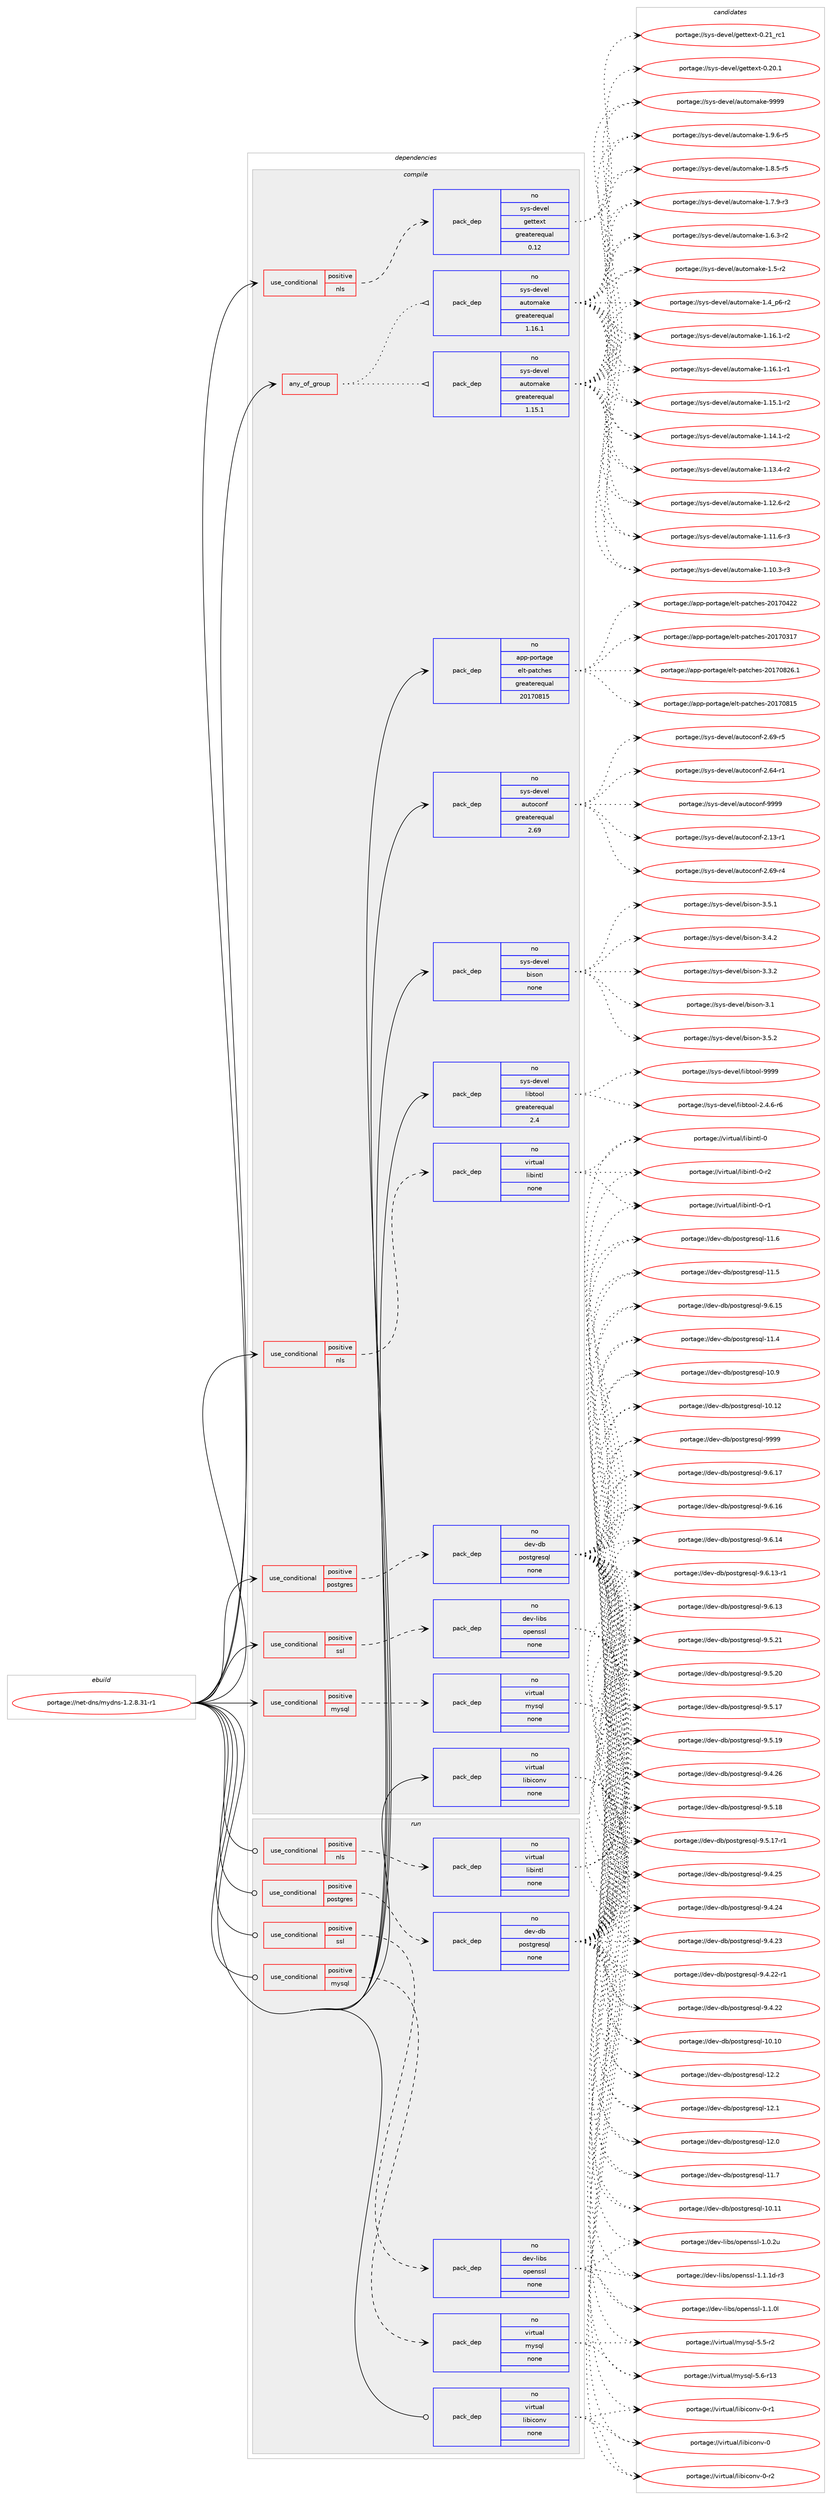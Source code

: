 digraph prolog {

# *************
# Graph options
# *************

newrank=true;
concentrate=true;
compound=true;
graph [rankdir=LR,fontname=Helvetica,fontsize=10,ranksep=1.5];#, ranksep=2.5, nodesep=0.2];
edge  [arrowhead=vee];
node  [fontname=Helvetica,fontsize=10];

# **********
# The ebuild
# **********

subgraph cluster_leftcol {
color=gray;
rank=same;
label=<<i>ebuild</i>>;
id [label="portage://net-dns/mydns-1.2.8.31-r1", color=red, width=4, href="../net-dns/mydns-1.2.8.31-r1.svg"];
}

# ****************
# The dependencies
# ****************

subgraph cluster_midcol {
color=gray;
label=<<i>dependencies</i>>;
subgraph cluster_compile {
fillcolor="#eeeeee";
style=filled;
label=<<i>compile</i>>;
subgraph any2191 {
dependency135390 [label=<<TABLE BORDER="0" CELLBORDER="1" CELLSPACING="0" CELLPADDING="4"><TR><TD CELLPADDING="10">any_of_group</TD></TR></TABLE>>, shape=none, color=red];subgraph pack103457 {
dependency135391 [label=<<TABLE BORDER="0" CELLBORDER="1" CELLSPACING="0" CELLPADDING="4" WIDTH="220"><TR><TD ROWSPAN="6" CELLPADDING="30">pack_dep</TD></TR><TR><TD WIDTH="110">no</TD></TR><TR><TD>sys-devel</TD></TR><TR><TD>automake</TD></TR><TR><TD>greaterequal</TD></TR><TR><TD>1.16.1</TD></TR></TABLE>>, shape=none, color=blue];
}
dependency135390:e -> dependency135391:w [weight=20,style="dotted",arrowhead="oinv"];
subgraph pack103458 {
dependency135392 [label=<<TABLE BORDER="0" CELLBORDER="1" CELLSPACING="0" CELLPADDING="4" WIDTH="220"><TR><TD ROWSPAN="6" CELLPADDING="30">pack_dep</TD></TR><TR><TD WIDTH="110">no</TD></TR><TR><TD>sys-devel</TD></TR><TR><TD>automake</TD></TR><TR><TD>greaterequal</TD></TR><TR><TD>1.15.1</TD></TR></TABLE>>, shape=none, color=blue];
}
dependency135390:e -> dependency135392:w [weight=20,style="dotted",arrowhead="oinv"];
}
id:e -> dependency135390:w [weight=20,style="solid",arrowhead="vee"];
subgraph cond29615 {
dependency135393 [label=<<TABLE BORDER="0" CELLBORDER="1" CELLSPACING="0" CELLPADDING="4"><TR><TD ROWSPAN="3" CELLPADDING="10">use_conditional</TD></TR><TR><TD>positive</TD></TR><TR><TD>mysql</TD></TR></TABLE>>, shape=none, color=red];
subgraph pack103459 {
dependency135394 [label=<<TABLE BORDER="0" CELLBORDER="1" CELLSPACING="0" CELLPADDING="4" WIDTH="220"><TR><TD ROWSPAN="6" CELLPADDING="30">pack_dep</TD></TR><TR><TD WIDTH="110">no</TD></TR><TR><TD>virtual</TD></TR><TR><TD>mysql</TD></TR><TR><TD>none</TD></TR><TR><TD></TD></TR></TABLE>>, shape=none, color=blue];
}
dependency135393:e -> dependency135394:w [weight=20,style="dashed",arrowhead="vee"];
}
id:e -> dependency135393:w [weight=20,style="solid",arrowhead="vee"];
subgraph cond29616 {
dependency135395 [label=<<TABLE BORDER="0" CELLBORDER="1" CELLSPACING="0" CELLPADDING="4"><TR><TD ROWSPAN="3" CELLPADDING="10">use_conditional</TD></TR><TR><TD>positive</TD></TR><TR><TD>nls</TD></TR></TABLE>>, shape=none, color=red];
subgraph pack103460 {
dependency135396 [label=<<TABLE BORDER="0" CELLBORDER="1" CELLSPACING="0" CELLPADDING="4" WIDTH="220"><TR><TD ROWSPAN="6" CELLPADDING="30">pack_dep</TD></TR><TR><TD WIDTH="110">no</TD></TR><TR><TD>sys-devel</TD></TR><TR><TD>gettext</TD></TR><TR><TD>greaterequal</TD></TR><TR><TD>0.12</TD></TR></TABLE>>, shape=none, color=blue];
}
dependency135395:e -> dependency135396:w [weight=20,style="dashed",arrowhead="vee"];
}
id:e -> dependency135395:w [weight=20,style="solid",arrowhead="vee"];
subgraph cond29617 {
dependency135397 [label=<<TABLE BORDER="0" CELLBORDER="1" CELLSPACING="0" CELLPADDING="4"><TR><TD ROWSPAN="3" CELLPADDING="10">use_conditional</TD></TR><TR><TD>positive</TD></TR><TR><TD>nls</TD></TR></TABLE>>, shape=none, color=red];
subgraph pack103461 {
dependency135398 [label=<<TABLE BORDER="0" CELLBORDER="1" CELLSPACING="0" CELLPADDING="4" WIDTH="220"><TR><TD ROWSPAN="6" CELLPADDING="30">pack_dep</TD></TR><TR><TD WIDTH="110">no</TD></TR><TR><TD>virtual</TD></TR><TR><TD>libintl</TD></TR><TR><TD>none</TD></TR><TR><TD></TD></TR></TABLE>>, shape=none, color=blue];
}
dependency135397:e -> dependency135398:w [weight=20,style="dashed",arrowhead="vee"];
}
id:e -> dependency135397:w [weight=20,style="solid",arrowhead="vee"];
subgraph cond29618 {
dependency135399 [label=<<TABLE BORDER="0" CELLBORDER="1" CELLSPACING="0" CELLPADDING="4"><TR><TD ROWSPAN="3" CELLPADDING="10">use_conditional</TD></TR><TR><TD>positive</TD></TR><TR><TD>postgres</TD></TR></TABLE>>, shape=none, color=red];
subgraph pack103462 {
dependency135400 [label=<<TABLE BORDER="0" CELLBORDER="1" CELLSPACING="0" CELLPADDING="4" WIDTH="220"><TR><TD ROWSPAN="6" CELLPADDING="30">pack_dep</TD></TR><TR><TD WIDTH="110">no</TD></TR><TR><TD>dev-db</TD></TR><TR><TD>postgresql</TD></TR><TR><TD>none</TD></TR><TR><TD></TD></TR></TABLE>>, shape=none, color=blue];
}
dependency135399:e -> dependency135400:w [weight=20,style="dashed",arrowhead="vee"];
}
id:e -> dependency135399:w [weight=20,style="solid",arrowhead="vee"];
subgraph cond29619 {
dependency135401 [label=<<TABLE BORDER="0" CELLBORDER="1" CELLSPACING="0" CELLPADDING="4"><TR><TD ROWSPAN="3" CELLPADDING="10">use_conditional</TD></TR><TR><TD>positive</TD></TR><TR><TD>ssl</TD></TR></TABLE>>, shape=none, color=red];
subgraph pack103463 {
dependency135402 [label=<<TABLE BORDER="0" CELLBORDER="1" CELLSPACING="0" CELLPADDING="4" WIDTH="220"><TR><TD ROWSPAN="6" CELLPADDING="30">pack_dep</TD></TR><TR><TD WIDTH="110">no</TD></TR><TR><TD>dev-libs</TD></TR><TR><TD>openssl</TD></TR><TR><TD>none</TD></TR><TR><TD></TD></TR></TABLE>>, shape=none, color=blue];
}
dependency135401:e -> dependency135402:w [weight=20,style="dashed",arrowhead="vee"];
}
id:e -> dependency135401:w [weight=20,style="solid",arrowhead="vee"];
subgraph pack103464 {
dependency135403 [label=<<TABLE BORDER="0" CELLBORDER="1" CELLSPACING="0" CELLPADDING="4" WIDTH="220"><TR><TD ROWSPAN="6" CELLPADDING="30">pack_dep</TD></TR><TR><TD WIDTH="110">no</TD></TR><TR><TD>app-portage</TD></TR><TR><TD>elt-patches</TD></TR><TR><TD>greaterequal</TD></TR><TR><TD>20170815</TD></TR></TABLE>>, shape=none, color=blue];
}
id:e -> dependency135403:w [weight=20,style="solid",arrowhead="vee"];
subgraph pack103465 {
dependency135404 [label=<<TABLE BORDER="0" CELLBORDER="1" CELLSPACING="0" CELLPADDING="4" WIDTH="220"><TR><TD ROWSPAN="6" CELLPADDING="30">pack_dep</TD></TR><TR><TD WIDTH="110">no</TD></TR><TR><TD>sys-devel</TD></TR><TR><TD>autoconf</TD></TR><TR><TD>greaterequal</TD></TR><TR><TD>2.69</TD></TR></TABLE>>, shape=none, color=blue];
}
id:e -> dependency135404:w [weight=20,style="solid",arrowhead="vee"];
subgraph pack103466 {
dependency135405 [label=<<TABLE BORDER="0" CELLBORDER="1" CELLSPACING="0" CELLPADDING="4" WIDTH="220"><TR><TD ROWSPAN="6" CELLPADDING="30">pack_dep</TD></TR><TR><TD WIDTH="110">no</TD></TR><TR><TD>sys-devel</TD></TR><TR><TD>bison</TD></TR><TR><TD>none</TD></TR><TR><TD></TD></TR></TABLE>>, shape=none, color=blue];
}
id:e -> dependency135405:w [weight=20,style="solid",arrowhead="vee"];
subgraph pack103467 {
dependency135406 [label=<<TABLE BORDER="0" CELLBORDER="1" CELLSPACING="0" CELLPADDING="4" WIDTH="220"><TR><TD ROWSPAN="6" CELLPADDING="30">pack_dep</TD></TR><TR><TD WIDTH="110">no</TD></TR><TR><TD>sys-devel</TD></TR><TR><TD>libtool</TD></TR><TR><TD>greaterequal</TD></TR><TR><TD>2.4</TD></TR></TABLE>>, shape=none, color=blue];
}
id:e -> dependency135406:w [weight=20,style="solid",arrowhead="vee"];
subgraph pack103468 {
dependency135407 [label=<<TABLE BORDER="0" CELLBORDER="1" CELLSPACING="0" CELLPADDING="4" WIDTH="220"><TR><TD ROWSPAN="6" CELLPADDING="30">pack_dep</TD></TR><TR><TD WIDTH="110">no</TD></TR><TR><TD>virtual</TD></TR><TR><TD>libiconv</TD></TR><TR><TD>none</TD></TR><TR><TD></TD></TR></TABLE>>, shape=none, color=blue];
}
id:e -> dependency135407:w [weight=20,style="solid",arrowhead="vee"];
}
subgraph cluster_compileandrun {
fillcolor="#eeeeee";
style=filled;
label=<<i>compile and run</i>>;
}
subgraph cluster_run {
fillcolor="#eeeeee";
style=filled;
label=<<i>run</i>>;
subgraph cond29620 {
dependency135408 [label=<<TABLE BORDER="0" CELLBORDER="1" CELLSPACING="0" CELLPADDING="4"><TR><TD ROWSPAN="3" CELLPADDING="10">use_conditional</TD></TR><TR><TD>positive</TD></TR><TR><TD>mysql</TD></TR></TABLE>>, shape=none, color=red];
subgraph pack103469 {
dependency135409 [label=<<TABLE BORDER="0" CELLBORDER="1" CELLSPACING="0" CELLPADDING="4" WIDTH="220"><TR><TD ROWSPAN="6" CELLPADDING="30">pack_dep</TD></TR><TR><TD WIDTH="110">no</TD></TR><TR><TD>virtual</TD></TR><TR><TD>mysql</TD></TR><TR><TD>none</TD></TR><TR><TD></TD></TR></TABLE>>, shape=none, color=blue];
}
dependency135408:e -> dependency135409:w [weight=20,style="dashed",arrowhead="vee"];
}
id:e -> dependency135408:w [weight=20,style="solid",arrowhead="odot"];
subgraph cond29621 {
dependency135410 [label=<<TABLE BORDER="0" CELLBORDER="1" CELLSPACING="0" CELLPADDING="4"><TR><TD ROWSPAN="3" CELLPADDING="10">use_conditional</TD></TR><TR><TD>positive</TD></TR><TR><TD>nls</TD></TR></TABLE>>, shape=none, color=red];
subgraph pack103470 {
dependency135411 [label=<<TABLE BORDER="0" CELLBORDER="1" CELLSPACING="0" CELLPADDING="4" WIDTH="220"><TR><TD ROWSPAN="6" CELLPADDING="30">pack_dep</TD></TR><TR><TD WIDTH="110">no</TD></TR><TR><TD>virtual</TD></TR><TR><TD>libintl</TD></TR><TR><TD>none</TD></TR><TR><TD></TD></TR></TABLE>>, shape=none, color=blue];
}
dependency135410:e -> dependency135411:w [weight=20,style="dashed",arrowhead="vee"];
}
id:e -> dependency135410:w [weight=20,style="solid",arrowhead="odot"];
subgraph cond29622 {
dependency135412 [label=<<TABLE BORDER="0" CELLBORDER="1" CELLSPACING="0" CELLPADDING="4"><TR><TD ROWSPAN="3" CELLPADDING="10">use_conditional</TD></TR><TR><TD>positive</TD></TR><TR><TD>postgres</TD></TR></TABLE>>, shape=none, color=red];
subgraph pack103471 {
dependency135413 [label=<<TABLE BORDER="0" CELLBORDER="1" CELLSPACING="0" CELLPADDING="4" WIDTH="220"><TR><TD ROWSPAN="6" CELLPADDING="30">pack_dep</TD></TR><TR><TD WIDTH="110">no</TD></TR><TR><TD>dev-db</TD></TR><TR><TD>postgresql</TD></TR><TR><TD>none</TD></TR><TR><TD></TD></TR></TABLE>>, shape=none, color=blue];
}
dependency135412:e -> dependency135413:w [weight=20,style="dashed",arrowhead="vee"];
}
id:e -> dependency135412:w [weight=20,style="solid",arrowhead="odot"];
subgraph cond29623 {
dependency135414 [label=<<TABLE BORDER="0" CELLBORDER="1" CELLSPACING="0" CELLPADDING="4"><TR><TD ROWSPAN="3" CELLPADDING="10">use_conditional</TD></TR><TR><TD>positive</TD></TR><TR><TD>ssl</TD></TR></TABLE>>, shape=none, color=red];
subgraph pack103472 {
dependency135415 [label=<<TABLE BORDER="0" CELLBORDER="1" CELLSPACING="0" CELLPADDING="4" WIDTH="220"><TR><TD ROWSPAN="6" CELLPADDING="30">pack_dep</TD></TR><TR><TD WIDTH="110">no</TD></TR><TR><TD>dev-libs</TD></TR><TR><TD>openssl</TD></TR><TR><TD>none</TD></TR><TR><TD></TD></TR></TABLE>>, shape=none, color=blue];
}
dependency135414:e -> dependency135415:w [weight=20,style="dashed",arrowhead="vee"];
}
id:e -> dependency135414:w [weight=20,style="solid",arrowhead="odot"];
subgraph pack103473 {
dependency135416 [label=<<TABLE BORDER="0" CELLBORDER="1" CELLSPACING="0" CELLPADDING="4" WIDTH="220"><TR><TD ROWSPAN="6" CELLPADDING="30">pack_dep</TD></TR><TR><TD WIDTH="110">no</TD></TR><TR><TD>virtual</TD></TR><TR><TD>libiconv</TD></TR><TR><TD>none</TD></TR><TR><TD></TD></TR></TABLE>>, shape=none, color=blue];
}
id:e -> dependency135416:w [weight=20,style="solid",arrowhead="odot"];
}
}

# **************
# The candidates
# **************

subgraph cluster_choices {
rank=same;
color=gray;
label=<<i>candidates</i>>;

subgraph choice103457 {
color=black;
nodesep=1;
choice115121115451001011181011084797117116111109971071014557575757 [label="portage://sys-devel/automake-9999", color=red, width=4,href="../sys-devel/automake-9999.svg"];
choice115121115451001011181011084797117116111109971071014549465746544511453 [label="portage://sys-devel/automake-1.9.6-r5", color=red, width=4,href="../sys-devel/automake-1.9.6-r5.svg"];
choice115121115451001011181011084797117116111109971071014549465646534511453 [label="portage://sys-devel/automake-1.8.5-r5", color=red, width=4,href="../sys-devel/automake-1.8.5-r5.svg"];
choice115121115451001011181011084797117116111109971071014549465546574511451 [label="portage://sys-devel/automake-1.7.9-r3", color=red, width=4,href="../sys-devel/automake-1.7.9-r3.svg"];
choice115121115451001011181011084797117116111109971071014549465446514511450 [label="portage://sys-devel/automake-1.6.3-r2", color=red, width=4,href="../sys-devel/automake-1.6.3-r2.svg"];
choice11512111545100101118101108479711711611110997107101454946534511450 [label="portage://sys-devel/automake-1.5-r2", color=red, width=4,href="../sys-devel/automake-1.5-r2.svg"];
choice115121115451001011181011084797117116111109971071014549465295112544511450 [label="portage://sys-devel/automake-1.4_p6-r2", color=red, width=4,href="../sys-devel/automake-1.4_p6-r2.svg"];
choice11512111545100101118101108479711711611110997107101454946495446494511450 [label="portage://sys-devel/automake-1.16.1-r2", color=red, width=4,href="../sys-devel/automake-1.16.1-r2.svg"];
choice11512111545100101118101108479711711611110997107101454946495446494511449 [label="portage://sys-devel/automake-1.16.1-r1", color=red, width=4,href="../sys-devel/automake-1.16.1-r1.svg"];
choice11512111545100101118101108479711711611110997107101454946495346494511450 [label="portage://sys-devel/automake-1.15.1-r2", color=red, width=4,href="../sys-devel/automake-1.15.1-r2.svg"];
choice11512111545100101118101108479711711611110997107101454946495246494511450 [label="portage://sys-devel/automake-1.14.1-r2", color=red, width=4,href="../sys-devel/automake-1.14.1-r2.svg"];
choice11512111545100101118101108479711711611110997107101454946495146524511450 [label="portage://sys-devel/automake-1.13.4-r2", color=red, width=4,href="../sys-devel/automake-1.13.4-r2.svg"];
choice11512111545100101118101108479711711611110997107101454946495046544511450 [label="portage://sys-devel/automake-1.12.6-r2", color=red, width=4,href="../sys-devel/automake-1.12.6-r2.svg"];
choice11512111545100101118101108479711711611110997107101454946494946544511451 [label="portage://sys-devel/automake-1.11.6-r3", color=red, width=4,href="../sys-devel/automake-1.11.6-r3.svg"];
choice11512111545100101118101108479711711611110997107101454946494846514511451 [label="portage://sys-devel/automake-1.10.3-r3", color=red, width=4,href="../sys-devel/automake-1.10.3-r3.svg"];
dependency135391:e -> choice115121115451001011181011084797117116111109971071014557575757:w [style=dotted,weight="100"];
dependency135391:e -> choice115121115451001011181011084797117116111109971071014549465746544511453:w [style=dotted,weight="100"];
dependency135391:e -> choice115121115451001011181011084797117116111109971071014549465646534511453:w [style=dotted,weight="100"];
dependency135391:e -> choice115121115451001011181011084797117116111109971071014549465546574511451:w [style=dotted,weight="100"];
dependency135391:e -> choice115121115451001011181011084797117116111109971071014549465446514511450:w [style=dotted,weight="100"];
dependency135391:e -> choice11512111545100101118101108479711711611110997107101454946534511450:w [style=dotted,weight="100"];
dependency135391:e -> choice115121115451001011181011084797117116111109971071014549465295112544511450:w [style=dotted,weight="100"];
dependency135391:e -> choice11512111545100101118101108479711711611110997107101454946495446494511450:w [style=dotted,weight="100"];
dependency135391:e -> choice11512111545100101118101108479711711611110997107101454946495446494511449:w [style=dotted,weight="100"];
dependency135391:e -> choice11512111545100101118101108479711711611110997107101454946495346494511450:w [style=dotted,weight="100"];
dependency135391:e -> choice11512111545100101118101108479711711611110997107101454946495246494511450:w [style=dotted,weight="100"];
dependency135391:e -> choice11512111545100101118101108479711711611110997107101454946495146524511450:w [style=dotted,weight="100"];
dependency135391:e -> choice11512111545100101118101108479711711611110997107101454946495046544511450:w [style=dotted,weight="100"];
dependency135391:e -> choice11512111545100101118101108479711711611110997107101454946494946544511451:w [style=dotted,weight="100"];
dependency135391:e -> choice11512111545100101118101108479711711611110997107101454946494846514511451:w [style=dotted,weight="100"];
}
subgraph choice103458 {
color=black;
nodesep=1;
choice115121115451001011181011084797117116111109971071014557575757 [label="portage://sys-devel/automake-9999", color=red, width=4,href="../sys-devel/automake-9999.svg"];
choice115121115451001011181011084797117116111109971071014549465746544511453 [label="portage://sys-devel/automake-1.9.6-r5", color=red, width=4,href="../sys-devel/automake-1.9.6-r5.svg"];
choice115121115451001011181011084797117116111109971071014549465646534511453 [label="portage://sys-devel/automake-1.8.5-r5", color=red, width=4,href="../sys-devel/automake-1.8.5-r5.svg"];
choice115121115451001011181011084797117116111109971071014549465546574511451 [label="portage://sys-devel/automake-1.7.9-r3", color=red, width=4,href="../sys-devel/automake-1.7.9-r3.svg"];
choice115121115451001011181011084797117116111109971071014549465446514511450 [label="portage://sys-devel/automake-1.6.3-r2", color=red, width=4,href="../sys-devel/automake-1.6.3-r2.svg"];
choice11512111545100101118101108479711711611110997107101454946534511450 [label="portage://sys-devel/automake-1.5-r2", color=red, width=4,href="../sys-devel/automake-1.5-r2.svg"];
choice115121115451001011181011084797117116111109971071014549465295112544511450 [label="portage://sys-devel/automake-1.4_p6-r2", color=red, width=4,href="../sys-devel/automake-1.4_p6-r2.svg"];
choice11512111545100101118101108479711711611110997107101454946495446494511450 [label="portage://sys-devel/automake-1.16.1-r2", color=red, width=4,href="../sys-devel/automake-1.16.1-r2.svg"];
choice11512111545100101118101108479711711611110997107101454946495446494511449 [label="portage://sys-devel/automake-1.16.1-r1", color=red, width=4,href="../sys-devel/automake-1.16.1-r1.svg"];
choice11512111545100101118101108479711711611110997107101454946495346494511450 [label="portage://sys-devel/automake-1.15.1-r2", color=red, width=4,href="../sys-devel/automake-1.15.1-r2.svg"];
choice11512111545100101118101108479711711611110997107101454946495246494511450 [label="portage://sys-devel/automake-1.14.1-r2", color=red, width=4,href="../sys-devel/automake-1.14.1-r2.svg"];
choice11512111545100101118101108479711711611110997107101454946495146524511450 [label="portage://sys-devel/automake-1.13.4-r2", color=red, width=4,href="../sys-devel/automake-1.13.4-r2.svg"];
choice11512111545100101118101108479711711611110997107101454946495046544511450 [label="portage://sys-devel/automake-1.12.6-r2", color=red, width=4,href="../sys-devel/automake-1.12.6-r2.svg"];
choice11512111545100101118101108479711711611110997107101454946494946544511451 [label="portage://sys-devel/automake-1.11.6-r3", color=red, width=4,href="../sys-devel/automake-1.11.6-r3.svg"];
choice11512111545100101118101108479711711611110997107101454946494846514511451 [label="portage://sys-devel/automake-1.10.3-r3", color=red, width=4,href="../sys-devel/automake-1.10.3-r3.svg"];
dependency135392:e -> choice115121115451001011181011084797117116111109971071014557575757:w [style=dotted,weight="100"];
dependency135392:e -> choice115121115451001011181011084797117116111109971071014549465746544511453:w [style=dotted,weight="100"];
dependency135392:e -> choice115121115451001011181011084797117116111109971071014549465646534511453:w [style=dotted,weight="100"];
dependency135392:e -> choice115121115451001011181011084797117116111109971071014549465546574511451:w [style=dotted,weight="100"];
dependency135392:e -> choice115121115451001011181011084797117116111109971071014549465446514511450:w [style=dotted,weight="100"];
dependency135392:e -> choice11512111545100101118101108479711711611110997107101454946534511450:w [style=dotted,weight="100"];
dependency135392:e -> choice115121115451001011181011084797117116111109971071014549465295112544511450:w [style=dotted,weight="100"];
dependency135392:e -> choice11512111545100101118101108479711711611110997107101454946495446494511450:w [style=dotted,weight="100"];
dependency135392:e -> choice11512111545100101118101108479711711611110997107101454946495446494511449:w [style=dotted,weight="100"];
dependency135392:e -> choice11512111545100101118101108479711711611110997107101454946495346494511450:w [style=dotted,weight="100"];
dependency135392:e -> choice11512111545100101118101108479711711611110997107101454946495246494511450:w [style=dotted,weight="100"];
dependency135392:e -> choice11512111545100101118101108479711711611110997107101454946495146524511450:w [style=dotted,weight="100"];
dependency135392:e -> choice11512111545100101118101108479711711611110997107101454946495046544511450:w [style=dotted,weight="100"];
dependency135392:e -> choice11512111545100101118101108479711711611110997107101454946494946544511451:w [style=dotted,weight="100"];
dependency135392:e -> choice11512111545100101118101108479711711611110997107101454946494846514511451:w [style=dotted,weight="100"];
}
subgraph choice103459 {
color=black;
nodesep=1;
choice118105114116117971084710912111511310845534654451144951 [label="portage://virtual/mysql-5.6-r13", color=red, width=4,href="../virtual/mysql-5.6-r13.svg"];
choice1181051141161179710847109121115113108455346534511450 [label="portage://virtual/mysql-5.5-r2", color=red, width=4,href="../virtual/mysql-5.5-r2.svg"];
dependency135394:e -> choice118105114116117971084710912111511310845534654451144951:w [style=dotted,weight="100"];
dependency135394:e -> choice1181051141161179710847109121115113108455346534511450:w [style=dotted,weight="100"];
}
subgraph choice103460 {
color=black;
nodesep=1;
choice11512111545100101118101108471031011161161011201164548465049951149949 [label="portage://sys-devel/gettext-0.21_rc1", color=red, width=4,href="../sys-devel/gettext-0.21_rc1.svg"];
choice115121115451001011181011084710310111611610112011645484650484649 [label="portage://sys-devel/gettext-0.20.1", color=red, width=4,href="../sys-devel/gettext-0.20.1.svg"];
dependency135396:e -> choice11512111545100101118101108471031011161161011201164548465049951149949:w [style=dotted,weight="100"];
dependency135396:e -> choice115121115451001011181011084710310111611610112011645484650484649:w [style=dotted,weight="100"];
}
subgraph choice103461 {
color=black;
nodesep=1;
choice11810511411611797108471081059810511011610845484511450 [label="portage://virtual/libintl-0-r2", color=red, width=4,href="../virtual/libintl-0-r2.svg"];
choice11810511411611797108471081059810511011610845484511449 [label="portage://virtual/libintl-0-r1", color=red, width=4,href="../virtual/libintl-0-r1.svg"];
choice1181051141161179710847108105981051101161084548 [label="portage://virtual/libintl-0", color=red, width=4,href="../virtual/libintl-0.svg"];
dependency135398:e -> choice11810511411611797108471081059810511011610845484511450:w [style=dotted,weight="100"];
dependency135398:e -> choice11810511411611797108471081059810511011610845484511449:w [style=dotted,weight="100"];
dependency135398:e -> choice1181051141161179710847108105981051101161084548:w [style=dotted,weight="100"];
}
subgraph choice103462 {
color=black;
nodesep=1;
choice1001011184510098471121111151161031141011151131084557575757 [label="portage://dev-db/postgresql-9999", color=red, width=4,href="../dev-db/postgresql-9999.svg"];
choice10010111845100984711211111511610311410111511310845574654464955 [label="portage://dev-db/postgresql-9.6.17", color=red, width=4,href="../dev-db/postgresql-9.6.17.svg"];
choice10010111845100984711211111511610311410111511310845574654464954 [label="portage://dev-db/postgresql-9.6.16", color=red, width=4,href="../dev-db/postgresql-9.6.16.svg"];
choice10010111845100984711211111511610311410111511310845574654464953 [label="portage://dev-db/postgresql-9.6.15", color=red, width=4,href="../dev-db/postgresql-9.6.15.svg"];
choice10010111845100984711211111511610311410111511310845574654464952 [label="portage://dev-db/postgresql-9.6.14", color=red, width=4,href="../dev-db/postgresql-9.6.14.svg"];
choice100101118451009847112111115116103114101115113108455746544649514511449 [label="portage://dev-db/postgresql-9.6.13-r1", color=red, width=4,href="../dev-db/postgresql-9.6.13-r1.svg"];
choice10010111845100984711211111511610311410111511310845574654464951 [label="portage://dev-db/postgresql-9.6.13", color=red, width=4,href="../dev-db/postgresql-9.6.13.svg"];
choice10010111845100984711211111511610311410111511310845574653465049 [label="portage://dev-db/postgresql-9.5.21", color=red, width=4,href="../dev-db/postgresql-9.5.21.svg"];
choice10010111845100984711211111511610311410111511310845574653465048 [label="portage://dev-db/postgresql-9.5.20", color=red, width=4,href="../dev-db/postgresql-9.5.20.svg"];
choice10010111845100984711211111511610311410111511310845574653464957 [label="portage://dev-db/postgresql-9.5.19", color=red, width=4,href="../dev-db/postgresql-9.5.19.svg"];
choice10010111845100984711211111511610311410111511310845574653464956 [label="portage://dev-db/postgresql-9.5.18", color=red, width=4,href="../dev-db/postgresql-9.5.18.svg"];
choice100101118451009847112111115116103114101115113108455746534649554511449 [label="portage://dev-db/postgresql-9.5.17-r1", color=red, width=4,href="../dev-db/postgresql-9.5.17-r1.svg"];
choice10010111845100984711211111511610311410111511310845574653464955 [label="portage://dev-db/postgresql-9.5.17", color=red, width=4,href="../dev-db/postgresql-9.5.17.svg"];
choice10010111845100984711211111511610311410111511310845574652465054 [label="portage://dev-db/postgresql-9.4.26", color=red, width=4,href="../dev-db/postgresql-9.4.26.svg"];
choice10010111845100984711211111511610311410111511310845574652465053 [label="portage://dev-db/postgresql-9.4.25", color=red, width=4,href="../dev-db/postgresql-9.4.25.svg"];
choice10010111845100984711211111511610311410111511310845574652465052 [label="portage://dev-db/postgresql-9.4.24", color=red, width=4,href="../dev-db/postgresql-9.4.24.svg"];
choice10010111845100984711211111511610311410111511310845574652465051 [label="portage://dev-db/postgresql-9.4.23", color=red, width=4,href="../dev-db/postgresql-9.4.23.svg"];
choice100101118451009847112111115116103114101115113108455746524650504511449 [label="portage://dev-db/postgresql-9.4.22-r1", color=red, width=4,href="../dev-db/postgresql-9.4.22-r1.svg"];
choice10010111845100984711211111511610311410111511310845574652465050 [label="portage://dev-db/postgresql-9.4.22", color=red, width=4,href="../dev-db/postgresql-9.4.22.svg"];
choice1001011184510098471121111151161031141011151131084549504650 [label="portage://dev-db/postgresql-12.2", color=red, width=4,href="../dev-db/postgresql-12.2.svg"];
choice1001011184510098471121111151161031141011151131084549504649 [label="portage://dev-db/postgresql-12.1", color=red, width=4,href="../dev-db/postgresql-12.1.svg"];
choice1001011184510098471121111151161031141011151131084549504648 [label="portage://dev-db/postgresql-12.0", color=red, width=4,href="../dev-db/postgresql-12.0.svg"];
choice1001011184510098471121111151161031141011151131084549494655 [label="portage://dev-db/postgresql-11.7", color=red, width=4,href="../dev-db/postgresql-11.7.svg"];
choice1001011184510098471121111151161031141011151131084549494654 [label="portage://dev-db/postgresql-11.6", color=red, width=4,href="../dev-db/postgresql-11.6.svg"];
choice1001011184510098471121111151161031141011151131084549494653 [label="portage://dev-db/postgresql-11.5", color=red, width=4,href="../dev-db/postgresql-11.5.svg"];
choice1001011184510098471121111151161031141011151131084549494652 [label="portage://dev-db/postgresql-11.4", color=red, width=4,href="../dev-db/postgresql-11.4.svg"];
choice1001011184510098471121111151161031141011151131084549484657 [label="portage://dev-db/postgresql-10.9", color=red, width=4,href="../dev-db/postgresql-10.9.svg"];
choice100101118451009847112111115116103114101115113108454948464950 [label="portage://dev-db/postgresql-10.12", color=red, width=4,href="../dev-db/postgresql-10.12.svg"];
choice100101118451009847112111115116103114101115113108454948464949 [label="portage://dev-db/postgresql-10.11", color=red, width=4,href="../dev-db/postgresql-10.11.svg"];
choice100101118451009847112111115116103114101115113108454948464948 [label="portage://dev-db/postgresql-10.10", color=red, width=4,href="../dev-db/postgresql-10.10.svg"];
dependency135400:e -> choice1001011184510098471121111151161031141011151131084557575757:w [style=dotted,weight="100"];
dependency135400:e -> choice10010111845100984711211111511610311410111511310845574654464955:w [style=dotted,weight="100"];
dependency135400:e -> choice10010111845100984711211111511610311410111511310845574654464954:w [style=dotted,weight="100"];
dependency135400:e -> choice10010111845100984711211111511610311410111511310845574654464953:w [style=dotted,weight="100"];
dependency135400:e -> choice10010111845100984711211111511610311410111511310845574654464952:w [style=dotted,weight="100"];
dependency135400:e -> choice100101118451009847112111115116103114101115113108455746544649514511449:w [style=dotted,weight="100"];
dependency135400:e -> choice10010111845100984711211111511610311410111511310845574654464951:w [style=dotted,weight="100"];
dependency135400:e -> choice10010111845100984711211111511610311410111511310845574653465049:w [style=dotted,weight="100"];
dependency135400:e -> choice10010111845100984711211111511610311410111511310845574653465048:w [style=dotted,weight="100"];
dependency135400:e -> choice10010111845100984711211111511610311410111511310845574653464957:w [style=dotted,weight="100"];
dependency135400:e -> choice10010111845100984711211111511610311410111511310845574653464956:w [style=dotted,weight="100"];
dependency135400:e -> choice100101118451009847112111115116103114101115113108455746534649554511449:w [style=dotted,weight="100"];
dependency135400:e -> choice10010111845100984711211111511610311410111511310845574653464955:w [style=dotted,weight="100"];
dependency135400:e -> choice10010111845100984711211111511610311410111511310845574652465054:w [style=dotted,weight="100"];
dependency135400:e -> choice10010111845100984711211111511610311410111511310845574652465053:w [style=dotted,weight="100"];
dependency135400:e -> choice10010111845100984711211111511610311410111511310845574652465052:w [style=dotted,weight="100"];
dependency135400:e -> choice10010111845100984711211111511610311410111511310845574652465051:w [style=dotted,weight="100"];
dependency135400:e -> choice100101118451009847112111115116103114101115113108455746524650504511449:w [style=dotted,weight="100"];
dependency135400:e -> choice10010111845100984711211111511610311410111511310845574652465050:w [style=dotted,weight="100"];
dependency135400:e -> choice1001011184510098471121111151161031141011151131084549504650:w [style=dotted,weight="100"];
dependency135400:e -> choice1001011184510098471121111151161031141011151131084549504649:w [style=dotted,weight="100"];
dependency135400:e -> choice1001011184510098471121111151161031141011151131084549504648:w [style=dotted,weight="100"];
dependency135400:e -> choice1001011184510098471121111151161031141011151131084549494655:w [style=dotted,weight="100"];
dependency135400:e -> choice1001011184510098471121111151161031141011151131084549494654:w [style=dotted,weight="100"];
dependency135400:e -> choice1001011184510098471121111151161031141011151131084549494653:w [style=dotted,weight="100"];
dependency135400:e -> choice1001011184510098471121111151161031141011151131084549494652:w [style=dotted,weight="100"];
dependency135400:e -> choice1001011184510098471121111151161031141011151131084549484657:w [style=dotted,weight="100"];
dependency135400:e -> choice100101118451009847112111115116103114101115113108454948464950:w [style=dotted,weight="100"];
dependency135400:e -> choice100101118451009847112111115116103114101115113108454948464949:w [style=dotted,weight="100"];
dependency135400:e -> choice100101118451009847112111115116103114101115113108454948464948:w [style=dotted,weight="100"];
}
subgraph choice103463 {
color=black;
nodesep=1;
choice1001011184510810598115471111121011101151151084549464946491004511451 [label="portage://dev-libs/openssl-1.1.1d-r3", color=red, width=4,href="../dev-libs/openssl-1.1.1d-r3.svg"];
choice100101118451081059811547111112101110115115108454946494648108 [label="portage://dev-libs/openssl-1.1.0l", color=red, width=4,href="../dev-libs/openssl-1.1.0l.svg"];
choice100101118451081059811547111112101110115115108454946484650117 [label="portage://dev-libs/openssl-1.0.2u", color=red, width=4,href="../dev-libs/openssl-1.0.2u.svg"];
dependency135402:e -> choice1001011184510810598115471111121011101151151084549464946491004511451:w [style=dotted,weight="100"];
dependency135402:e -> choice100101118451081059811547111112101110115115108454946494648108:w [style=dotted,weight="100"];
dependency135402:e -> choice100101118451081059811547111112101110115115108454946484650117:w [style=dotted,weight="100"];
}
subgraph choice103464 {
color=black;
nodesep=1;
choice971121124511211111411697103101471011081164511297116991041011154550484955485650544649 [label="portage://app-portage/elt-patches-20170826.1", color=red, width=4,href="../app-portage/elt-patches-20170826.1.svg"];
choice97112112451121111141169710310147101108116451129711699104101115455048495548564953 [label="portage://app-portage/elt-patches-20170815", color=red, width=4,href="../app-portage/elt-patches-20170815.svg"];
choice97112112451121111141169710310147101108116451129711699104101115455048495548525050 [label="portage://app-portage/elt-patches-20170422", color=red, width=4,href="../app-portage/elt-patches-20170422.svg"];
choice97112112451121111141169710310147101108116451129711699104101115455048495548514955 [label="portage://app-portage/elt-patches-20170317", color=red, width=4,href="../app-portage/elt-patches-20170317.svg"];
dependency135403:e -> choice971121124511211111411697103101471011081164511297116991041011154550484955485650544649:w [style=dotted,weight="100"];
dependency135403:e -> choice97112112451121111141169710310147101108116451129711699104101115455048495548564953:w [style=dotted,weight="100"];
dependency135403:e -> choice97112112451121111141169710310147101108116451129711699104101115455048495548525050:w [style=dotted,weight="100"];
dependency135403:e -> choice97112112451121111141169710310147101108116451129711699104101115455048495548514955:w [style=dotted,weight="100"];
}
subgraph choice103465 {
color=black;
nodesep=1;
choice115121115451001011181011084797117116111991111101024557575757 [label="portage://sys-devel/autoconf-9999", color=red, width=4,href="../sys-devel/autoconf-9999.svg"];
choice1151211154510010111810110847971171161119911111010245504654574511453 [label="portage://sys-devel/autoconf-2.69-r5", color=red, width=4,href="../sys-devel/autoconf-2.69-r5.svg"];
choice1151211154510010111810110847971171161119911111010245504654574511452 [label="portage://sys-devel/autoconf-2.69-r4", color=red, width=4,href="../sys-devel/autoconf-2.69-r4.svg"];
choice1151211154510010111810110847971171161119911111010245504654524511449 [label="portage://sys-devel/autoconf-2.64-r1", color=red, width=4,href="../sys-devel/autoconf-2.64-r1.svg"];
choice1151211154510010111810110847971171161119911111010245504649514511449 [label="portage://sys-devel/autoconf-2.13-r1", color=red, width=4,href="../sys-devel/autoconf-2.13-r1.svg"];
dependency135404:e -> choice115121115451001011181011084797117116111991111101024557575757:w [style=dotted,weight="100"];
dependency135404:e -> choice1151211154510010111810110847971171161119911111010245504654574511453:w [style=dotted,weight="100"];
dependency135404:e -> choice1151211154510010111810110847971171161119911111010245504654574511452:w [style=dotted,weight="100"];
dependency135404:e -> choice1151211154510010111810110847971171161119911111010245504654524511449:w [style=dotted,weight="100"];
dependency135404:e -> choice1151211154510010111810110847971171161119911111010245504649514511449:w [style=dotted,weight="100"];
}
subgraph choice103466 {
color=black;
nodesep=1;
choice115121115451001011181011084798105115111110455146534650 [label="portage://sys-devel/bison-3.5.2", color=red, width=4,href="../sys-devel/bison-3.5.2.svg"];
choice115121115451001011181011084798105115111110455146534649 [label="portage://sys-devel/bison-3.5.1", color=red, width=4,href="../sys-devel/bison-3.5.1.svg"];
choice115121115451001011181011084798105115111110455146524650 [label="portage://sys-devel/bison-3.4.2", color=red, width=4,href="../sys-devel/bison-3.4.2.svg"];
choice115121115451001011181011084798105115111110455146514650 [label="portage://sys-devel/bison-3.3.2", color=red, width=4,href="../sys-devel/bison-3.3.2.svg"];
choice11512111545100101118101108479810511511111045514649 [label="portage://sys-devel/bison-3.1", color=red, width=4,href="../sys-devel/bison-3.1.svg"];
dependency135405:e -> choice115121115451001011181011084798105115111110455146534650:w [style=dotted,weight="100"];
dependency135405:e -> choice115121115451001011181011084798105115111110455146534649:w [style=dotted,weight="100"];
dependency135405:e -> choice115121115451001011181011084798105115111110455146524650:w [style=dotted,weight="100"];
dependency135405:e -> choice115121115451001011181011084798105115111110455146514650:w [style=dotted,weight="100"];
dependency135405:e -> choice11512111545100101118101108479810511511111045514649:w [style=dotted,weight="100"];
}
subgraph choice103467 {
color=black;
nodesep=1;
choice1151211154510010111810110847108105981161111111084557575757 [label="portage://sys-devel/libtool-9999", color=red, width=4,href="../sys-devel/libtool-9999.svg"];
choice1151211154510010111810110847108105981161111111084550465246544511454 [label="portage://sys-devel/libtool-2.4.6-r6", color=red, width=4,href="../sys-devel/libtool-2.4.6-r6.svg"];
dependency135406:e -> choice1151211154510010111810110847108105981161111111084557575757:w [style=dotted,weight="100"];
dependency135406:e -> choice1151211154510010111810110847108105981161111111084550465246544511454:w [style=dotted,weight="100"];
}
subgraph choice103468 {
color=black;
nodesep=1;
choice1181051141161179710847108105981059911111011845484511450 [label="portage://virtual/libiconv-0-r2", color=red, width=4,href="../virtual/libiconv-0-r2.svg"];
choice1181051141161179710847108105981059911111011845484511449 [label="portage://virtual/libiconv-0-r1", color=red, width=4,href="../virtual/libiconv-0-r1.svg"];
choice118105114116117971084710810598105991111101184548 [label="portage://virtual/libiconv-0", color=red, width=4,href="../virtual/libiconv-0.svg"];
dependency135407:e -> choice1181051141161179710847108105981059911111011845484511450:w [style=dotted,weight="100"];
dependency135407:e -> choice1181051141161179710847108105981059911111011845484511449:w [style=dotted,weight="100"];
dependency135407:e -> choice118105114116117971084710810598105991111101184548:w [style=dotted,weight="100"];
}
subgraph choice103469 {
color=black;
nodesep=1;
choice118105114116117971084710912111511310845534654451144951 [label="portage://virtual/mysql-5.6-r13", color=red, width=4,href="../virtual/mysql-5.6-r13.svg"];
choice1181051141161179710847109121115113108455346534511450 [label="portage://virtual/mysql-5.5-r2", color=red, width=4,href="../virtual/mysql-5.5-r2.svg"];
dependency135409:e -> choice118105114116117971084710912111511310845534654451144951:w [style=dotted,weight="100"];
dependency135409:e -> choice1181051141161179710847109121115113108455346534511450:w [style=dotted,weight="100"];
}
subgraph choice103470 {
color=black;
nodesep=1;
choice11810511411611797108471081059810511011610845484511450 [label="portage://virtual/libintl-0-r2", color=red, width=4,href="../virtual/libintl-0-r2.svg"];
choice11810511411611797108471081059810511011610845484511449 [label="portage://virtual/libintl-0-r1", color=red, width=4,href="../virtual/libintl-0-r1.svg"];
choice1181051141161179710847108105981051101161084548 [label="portage://virtual/libintl-0", color=red, width=4,href="../virtual/libintl-0.svg"];
dependency135411:e -> choice11810511411611797108471081059810511011610845484511450:w [style=dotted,weight="100"];
dependency135411:e -> choice11810511411611797108471081059810511011610845484511449:w [style=dotted,weight="100"];
dependency135411:e -> choice1181051141161179710847108105981051101161084548:w [style=dotted,weight="100"];
}
subgraph choice103471 {
color=black;
nodesep=1;
choice1001011184510098471121111151161031141011151131084557575757 [label="portage://dev-db/postgresql-9999", color=red, width=4,href="../dev-db/postgresql-9999.svg"];
choice10010111845100984711211111511610311410111511310845574654464955 [label="portage://dev-db/postgresql-9.6.17", color=red, width=4,href="../dev-db/postgresql-9.6.17.svg"];
choice10010111845100984711211111511610311410111511310845574654464954 [label="portage://dev-db/postgresql-9.6.16", color=red, width=4,href="../dev-db/postgresql-9.6.16.svg"];
choice10010111845100984711211111511610311410111511310845574654464953 [label="portage://dev-db/postgresql-9.6.15", color=red, width=4,href="../dev-db/postgresql-9.6.15.svg"];
choice10010111845100984711211111511610311410111511310845574654464952 [label="portage://dev-db/postgresql-9.6.14", color=red, width=4,href="../dev-db/postgresql-9.6.14.svg"];
choice100101118451009847112111115116103114101115113108455746544649514511449 [label="portage://dev-db/postgresql-9.6.13-r1", color=red, width=4,href="../dev-db/postgresql-9.6.13-r1.svg"];
choice10010111845100984711211111511610311410111511310845574654464951 [label="portage://dev-db/postgresql-9.6.13", color=red, width=4,href="../dev-db/postgresql-9.6.13.svg"];
choice10010111845100984711211111511610311410111511310845574653465049 [label="portage://dev-db/postgresql-9.5.21", color=red, width=4,href="../dev-db/postgresql-9.5.21.svg"];
choice10010111845100984711211111511610311410111511310845574653465048 [label="portage://dev-db/postgresql-9.5.20", color=red, width=4,href="../dev-db/postgresql-9.5.20.svg"];
choice10010111845100984711211111511610311410111511310845574653464957 [label="portage://dev-db/postgresql-9.5.19", color=red, width=4,href="../dev-db/postgresql-9.5.19.svg"];
choice10010111845100984711211111511610311410111511310845574653464956 [label="portage://dev-db/postgresql-9.5.18", color=red, width=4,href="../dev-db/postgresql-9.5.18.svg"];
choice100101118451009847112111115116103114101115113108455746534649554511449 [label="portage://dev-db/postgresql-9.5.17-r1", color=red, width=4,href="../dev-db/postgresql-9.5.17-r1.svg"];
choice10010111845100984711211111511610311410111511310845574653464955 [label="portage://dev-db/postgresql-9.5.17", color=red, width=4,href="../dev-db/postgresql-9.5.17.svg"];
choice10010111845100984711211111511610311410111511310845574652465054 [label="portage://dev-db/postgresql-9.4.26", color=red, width=4,href="../dev-db/postgresql-9.4.26.svg"];
choice10010111845100984711211111511610311410111511310845574652465053 [label="portage://dev-db/postgresql-9.4.25", color=red, width=4,href="../dev-db/postgresql-9.4.25.svg"];
choice10010111845100984711211111511610311410111511310845574652465052 [label="portage://dev-db/postgresql-9.4.24", color=red, width=4,href="../dev-db/postgresql-9.4.24.svg"];
choice10010111845100984711211111511610311410111511310845574652465051 [label="portage://dev-db/postgresql-9.4.23", color=red, width=4,href="../dev-db/postgresql-9.4.23.svg"];
choice100101118451009847112111115116103114101115113108455746524650504511449 [label="portage://dev-db/postgresql-9.4.22-r1", color=red, width=4,href="../dev-db/postgresql-9.4.22-r1.svg"];
choice10010111845100984711211111511610311410111511310845574652465050 [label="portage://dev-db/postgresql-9.4.22", color=red, width=4,href="../dev-db/postgresql-9.4.22.svg"];
choice1001011184510098471121111151161031141011151131084549504650 [label="portage://dev-db/postgresql-12.2", color=red, width=4,href="../dev-db/postgresql-12.2.svg"];
choice1001011184510098471121111151161031141011151131084549504649 [label="portage://dev-db/postgresql-12.1", color=red, width=4,href="../dev-db/postgresql-12.1.svg"];
choice1001011184510098471121111151161031141011151131084549504648 [label="portage://dev-db/postgresql-12.0", color=red, width=4,href="../dev-db/postgresql-12.0.svg"];
choice1001011184510098471121111151161031141011151131084549494655 [label="portage://dev-db/postgresql-11.7", color=red, width=4,href="../dev-db/postgresql-11.7.svg"];
choice1001011184510098471121111151161031141011151131084549494654 [label="portage://dev-db/postgresql-11.6", color=red, width=4,href="../dev-db/postgresql-11.6.svg"];
choice1001011184510098471121111151161031141011151131084549494653 [label="portage://dev-db/postgresql-11.5", color=red, width=4,href="../dev-db/postgresql-11.5.svg"];
choice1001011184510098471121111151161031141011151131084549494652 [label="portage://dev-db/postgresql-11.4", color=red, width=4,href="../dev-db/postgresql-11.4.svg"];
choice1001011184510098471121111151161031141011151131084549484657 [label="portage://dev-db/postgresql-10.9", color=red, width=4,href="../dev-db/postgresql-10.9.svg"];
choice100101118451009847112111115116103114101115113108454948464950 [label="portage://dev-db/postgresql-10.12", color=red, width=4,href="../dev-db/postgresql-10.12.svg"];
choice100101118451009847112111115116103114101115113108454948464949 [label="portage://dev-db/postgresql-10.11", color=red, width=4,href="../dev-db/postgresql-10.11.svg"];
choice100101118451009847112111115116103114101115113108454948464948 [label="portage://dev-db/postgresql-10.10", color=red, width=4,href="../dev-db/postgresql-10.10.svg"];
dependency135413:e -> choice1001011184510098471121111151161031141011151131084557575757:w [style=dotted,weight="100"];
dependency135413:e -> choice10010111845100984711211111511610311410111511310845574654464955:w [style=dotted,weight="100"];
dependency135413:e -> choice10010111845100984711211111511610311410111511310845574654464954:w [style=dotted,weight="100"];
dependency135413:e -> choice10010111845100984711211111511610311410111511310845574654464953:w [style=dotted,weight="100"];
dependency135413:e -> choice10010111845100984711211111511610311410111511310845574654464952:w [style=dotted,weight="100"];
dependency135413:e -> choice100101118451009847112111115116103114101115113108455746544649514511449:w [style=dotted,weight="100"];
dependency135413:e -> choice10010111845100984711211111511610311410111511310845574654464951:w [style=dotted,weight="100"];
dependency135413:e -> choice10010111845100984711211111511610311410111511310845574653465049:w [style=dotted,weight="100"];
dependency135413:e -> choice10010111845100984711211111511610311410111511310845574653465048:w [style=dotted,weight="100"];
dependency135413:e -> choice10010111845100984711211111511610311410111511310845574653464957:w [style=dotted,weight="100"];
dependency135413:e -> choice10010111845100984711211111511610311410111511310845574653464956:w [style=dotted,weight="100"];
dependency135413:e -> choice100101118451009847112111115116103114101115113108455746534649554511449:w [style=dotted,weight="100"];
dependency135413:e -> choice10010111845100984711211111511610311410111511310845574653464955:w [style=dotted,weight="100"];
dependency135413:e -> choice10010111845100984711211111511610311410111511310845574652465054:w [style=dotted,weight="100"];
dependency135413:e -> choice10010111845100984711211111511610311410111511310845574652465053:w [style=dotted,weight="100"];
dependency135413:e -> choice10010111845100984711211111511610311410111511310845574652465052:w [style=dotted,weight="100"];
dependency135413:e -> choice10010111845100984711211111511610311410111511310845574652465051:w [style=dotted,weight="100"];
dependency135413:e -> choice100101118451009847112111115116103114101115113108455746524650504511449:w [style=dotted,weight="100"];
dependency135413:e -> choice10010111845100984711211111511610311410111511310845574652465050:w [style=dotted,weight="100"];
dependency135413:e -> choice1001011184510098471121111151161031141011151131084549504650:w [style=dotted,weight="100"];
dependency135413:e -> choice1001011184510098471121111151161031141011151131084549504649:w [style=dotted,weight="100"];
dependency135413:e -> choice1001011184510098471121111151161031141011151131084549504648:w [style=dotted,weight="100"];
dependency135413:e -> choice1001011184510098471121111151161031141011151131084549494655:w [style=dotted,weight="100"];
dependency135413:e -> choice1001011184510098471121111151161031141011151131084549494654:w [style=dotted,weight="100"];
dependency135413:e -> choice1001011184510098471121111151161031141011151131084549494653:w [style=dotted,weight="100"];
dependency135413:e -> choice1001011184510098471121111151161031141011151131084549494652:w [style=dotted,weight="100"];
dependency135413:e -> choice1001011184510098471121111151161031141011151131084549484657:w [style=dotted,weight="100"];
dependency135413:e -> choice100101118451009847112111115116103114101115113108454948464950:w [style=dotted,weight="100"];
dependency135413:e -> choice100101118451009847112111115116103114101115113108454948464949:w [style=dotted,weight="100"];
dependency135413:e -> choice100101118451009847112111115116103114101115113108454948464948:w [style=dotted,weight="100"];
}
subgraph choice103472 {
color=black;
nodesep=1;
choice1001011184510810598115471111121011101151151084549464946491004511451 [label="portage://dev-libs/openssl-1.1.1d-r3", color=red, width=4,href="../dev-libs/openssl-1.1.1d-r3.svg"];
choice100101118451081059811547111112101110115115108454946494648108 [label="portage://dev-libs/openssl-1.1.0l", color=red, width=4,href="../dev-libs/openssl-1.1.0l.svg"];
choice100101118451081059811547111112101110115115108454946484650117 [label="portage://dev-libs/openssl-1.0.2u", color=red, width=4,href="../dev-libs/openssl-1.0.2u.svg"];
dependency135415:e -> choice1001011184510810598115471111121011101151151084549464946491004511451:w [style=dotted,weight="100"];
dependency135415:e -> choice100101118451081059811547111112101110115115108454946494648108:w [style=dotted,weight="100"];
dependency135415:e -> choice100101118451081059811547111112101110115115108454946484650117:w [style=dotted,weight="100"];
}
subgraph choice103473 {
color=black;
nodesep=1;
choice1181051141161179710847108105981059911111011845484511450 [label="portage://virtual/libiconv-0-r2", color=red, width=4,href="../virtual/libiconv-0-r2.svg"];
choice1181051141161179710847108105981059911111011845484511449 [label="portage://virtual/libiconv-0-r1", color=red, width=4,href="../virtual/libiconv-0-r1.svg"];
choice118105114116117971084710810598105991111101184548 [label="portage://virtual/libiconv-0", color=red, width=4,href="../virtual/libiconv-0.svg"];
dependency135416:e -> choice1181051141161179710847108105981059911111011845484511450:w [style=dotted,weight="100"];
dependency135416:e -> choice1181051141161179710847108105981059911111011845484511449:w [style=dotted,weight="100"];
dependency135416:e -> choice118105114116117971084710810598105991111101184548:w [style=dotted,weight="100"];
}
}

}

